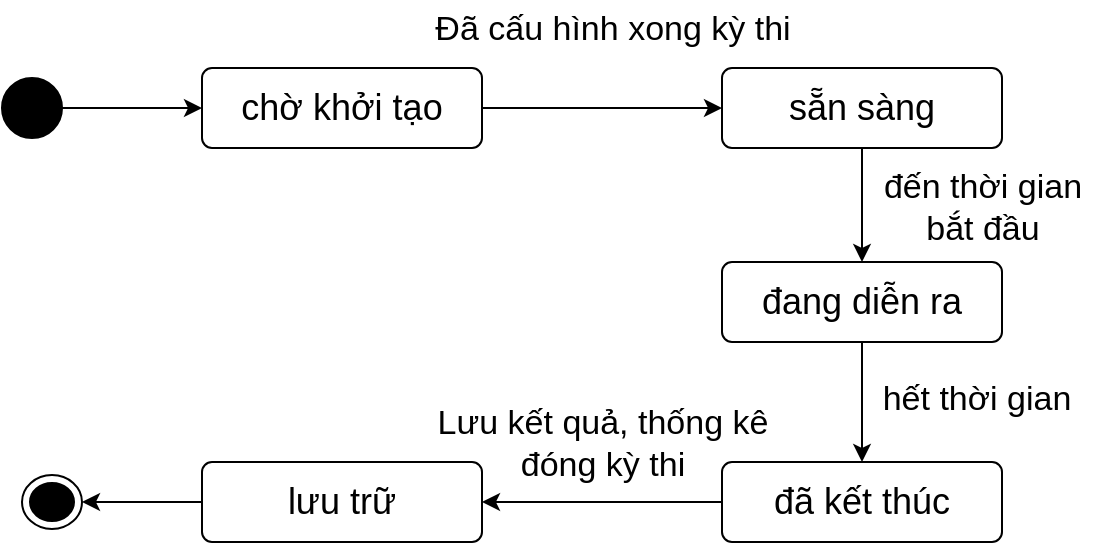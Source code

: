 <mxfile version="26.0.7">
  <diagram name="Page-1" id="29pmrc8Cf33cW1W7Qq05">
    <mxGraphModel dx="1050" dy="621" grid="1" gridSize="10" guides="1" tooltips="1" connect="1" arrows="1" fold="1" page="1" pageScale="1" pageWidth="850" pageHeight="1100" math="0" shadow="0">
      <root>
        <mxCell id="0" />
        <mxCell id="1" parent="0" />
        <mxCell id="WSBZRe88PFg6lUEUgbKR-1" style="edgeStyle=orthogonalEdgeStyle;rounded=0;orthogonalLoop=1;jettySize=auto;html=1;verticalAlign=middle;fontSize=18;" parent="1" source="WSBZRe88PFg6lUEUgbKR-2" target="WSBZRe88PFg6lUEUgbKR-5" edge="1">
          <mxGeometry relative="1" as="geometry" />
        </mxCell>
        <mxCell id="WSBZRe88PFg6lUEUgbKR-2" value="chờ khởi tạo" style="html=1;align=center;verticalAlign=middle;rounded=1;absoluteArcSize=1;arcSize=10;dashed=0;whiteSpace=wrap;fontSize=18;" parent="1" vertex="1">
          <mxGeometry x="100" y="65" width="140" height="40" as="geometry" />
        </mxCell>
        <mxCell id="WSBZRe88PFg6lUEUgbKR-4" style="edgeStyle=orthogonalEdgeStyle;rounded=0;orthogonalLoop=1;jettySize=auto;html=1;entryX=0.5;entryY=0;entryDx=0;entryDy=0;verticalAlign=middle;fontSize=18;" parent="1" source="WSBZRe88PFg6lUEUgbKR-5" target="WSBZRe88PFg6lUEUgbKR-11" edge="1">
          <mxGeometry relative="1" as="geometry" />
        </mxCell>
        <mxCell id="WSBZRe88PFg6lUEUgbKR-5" value="sẵn sàng" style="html=1;align=center;verticalAlign=middle;rounded=1;absoluteArcSize=1;arcSize=10;dashed=0;whiteSpace=wrap;fontSize=18;" parent="1" vertex="1">
          <mxGeometry x="360" y="65" width="140" height="40" as="geometry" />
        </mxCell>
        <mxCell id="WSBZRe88PFg6lUEUgbKR-6" value="Đã cấu hình xong kỳ thi" style="text;html=1;align=center;verticalAlign=middle;resizable=0;points=[];autosize=1;strokeColor=none;fillColor=none;fontSize=17;" parent="1" vertex="1">
          <mxGeometry x="205" y="31" width="200" height="30" as="geometry" />
        </mxCell>
        <mxCell id="WSBZRe88PFg6lUEUgbKR-26" style="edgeStyle=orthogonalEdgeStyle;rounded=0;orthogonalLoop=1;jettySize=auto;html=1;entryX=0.5;entryY=0;entryDx=0;entryDy=0;verticalAlign=middle;fontSize=18;" parent="1" source="WSBZRe88PFg6lUEUgbKR-11" target="WSBZRe88PFg6lUEUgbKR-24" edge="1">
          <mxGeometry relative="1" as="geometry" />
        </mxCell>
        <mxCell id="WSBZRe88PFg6lUEUgbKR-11" value="đang diễn ra" style="html=1;align=center;verticalAlign=middle;rounded=1;absoluteArcSize=1;arcSize=10;dashed=0;whiteSpace=wrap;fontSize=18;" parent="1" vertex="1">
          <mxGeometry x="360" y="162" width="140" height="40" as="geometry" />
        </mxCell>
        <mxCell id="WSBZRe88PFg6lUEUgbKR-12" value="đến thời gian&lt;div&gt;bắt đầu&lt;/div&gt;" style="text;html=1;align=center;verticalAlign=middle;resizable=0;points=[];autosize=1;strokeColor=none;fillColor=none;fontSize=17;" parent="1" vertex="1">
          <mxGeometry x="430" y="110" width="120" height="50" as="geometry" />
        </mxCell>
        <mxCell id="WSBZRe88PFg6lUEUgbKR-13" value="" style="ellipse;html=1;shape=endState;fillColor=strokeColor;verticalAlign=middle;fontSize=18;" parent="1" vertex="1">
          <mxGeometry x="10" y="268.5" width="30" height="27" as="geometry" />
        </mxCell>
        <mxCell id="WSBZRe88PFg6lUEUgbKR-14" style="edgeStyle=orthogonalEdgeStyle;rounded=0;orthogonalLoop=1;jettySize=auto;html=1;entryX=0;entryY=0.5;entryDx=0;entryDy=0;verticalAlign=middle;fontSize=18;" parent="1" source="WSBZRe88PFg6lUEUgbKR-15" target="WSBZRe88PFg6lUEUgbKR-2" edge="1">
          <mxGeometry relative="1" as="geometry" />
        </mxCell>
        <mxCell id="WSBZRe88PFg6lUEUgbKR-15" value="" style="ellipse;fillColor=strokeColor;html=1;verticalAlign=middle;fontSize=18;" parent="1" vertex="1">
          <mxGeometry y="70" width="30" height="30" as="geometry" />
        </mxCell>
        <mxCell id="WSBZRe88PFg6lUEUgbKR-30" style="edgeStyle=orthogonalEdgeStyle;rounded=0;orthogonalLoop=1;jettySize=auto;html=1;entryX=1;entryY=0.5;entryDx=0;entryDy=0;verticalAlign=middle;fontSize=18;" parent="1" source="WSBZRe88PFg6lUEUgbKR-24" target="WSBZRe88PFg6lUEUgbKR-29" edge="1">
          <mxGeometry relative="1" as="geometry" />
        </mxCell>
        <mxCell id="WSBZRe88PFg6lUEUgbKR-24" value="đã kết thúc" style="html=1;align=center;verticalAlign=middle;rounded=1;absoluteArcSize=1;arcSize=10;dashed=0;whiteSpace=wrap;fontSize=18;" parent="1" vertex="1">
          <mxGeometry x="360" y="262" width="140" height="40" as="geometry" />
        </mxCell>
        <mxCell id="WSBZRe88PFg6lUEUgbKR-27" value="hết thời gian" style="text;html=1;align=center;verticalAlign=middle;resizable=0;points=[];autosize=1;strokeColor=none;fillColor=none;fontSize=17;" parent="1" vertex="1">
          <mxGeometry x="427" y="216" width="120" height="30" as="geometry" />
        </mxCell>
        <mxCell id="WSBZRe88PFg6lUEUgbKR-32" style="edgeStyle=orthogonalEdgeStyle;rounded=0;orthogonalLoop=1;jettySize=auto;html=1;entryX=1;entryY=0.5;entryDx=0;entryDy=0;verticalAlign=middle;fontSize=18;" parent="1" source="WSBZRe88PFg6lUEUgbKR-29" target="WSBZRe88PFg6lUEUgbKR-13" edge="1">
          <mxGeometry relative="1" as="geometry" />
        </mxCell>
        <mxCell id="WSBZRe88PFg6lUEUgbKR-29" value="lưu trữ" style="html=1;align=center;verticalAlign=middle;rounded=1;absoluteArcSize=1;arcSize=10;dashed=0;whiteSpace=wrap;fontSize=18;" parent="1" vertex="1">
          <mxGeometry x="100" y="262" width="140" height="40" as="geometry" />
        </mxCell>
        <mxCell id="WSBZRe88PFg6lUEUgbKR-31" value="Lưu kết quả, thống kê&lt;div&gt;đóng kỳ thi&lt;/div&gt;" style="text;html=1;align=center;verticalAlign=middle;resizable=0;points=[];autosize=1;strokeColor=none;fillColor=none;fontSize=17;" parent="1" vertex="1">
          <mxGeometry x="205" y="228" width="190" height="50" as="geometry" />
        </mxCell>
      </root>
    </mxGraphModel>
  </diagram>
</mxfile>
